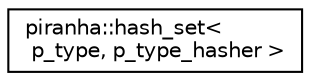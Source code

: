digraph "Graphical Class Hierarchy"
{
  edge [fontname="Helvetica",fontsize="10",labelfontname="Helvetica",labelfontsize="10"];
  node [fontname="Helvetica",fontsize="10",shape=record];
  rankdir="LR";
  Node0 [label="piranha::hash_set\<\l p_type, p_type_hasher \>",height=0.2,width=0.4,color="black", fillcolor="white", style="filled",URL="$classpiranha_1_1hash__set.html"];
}
